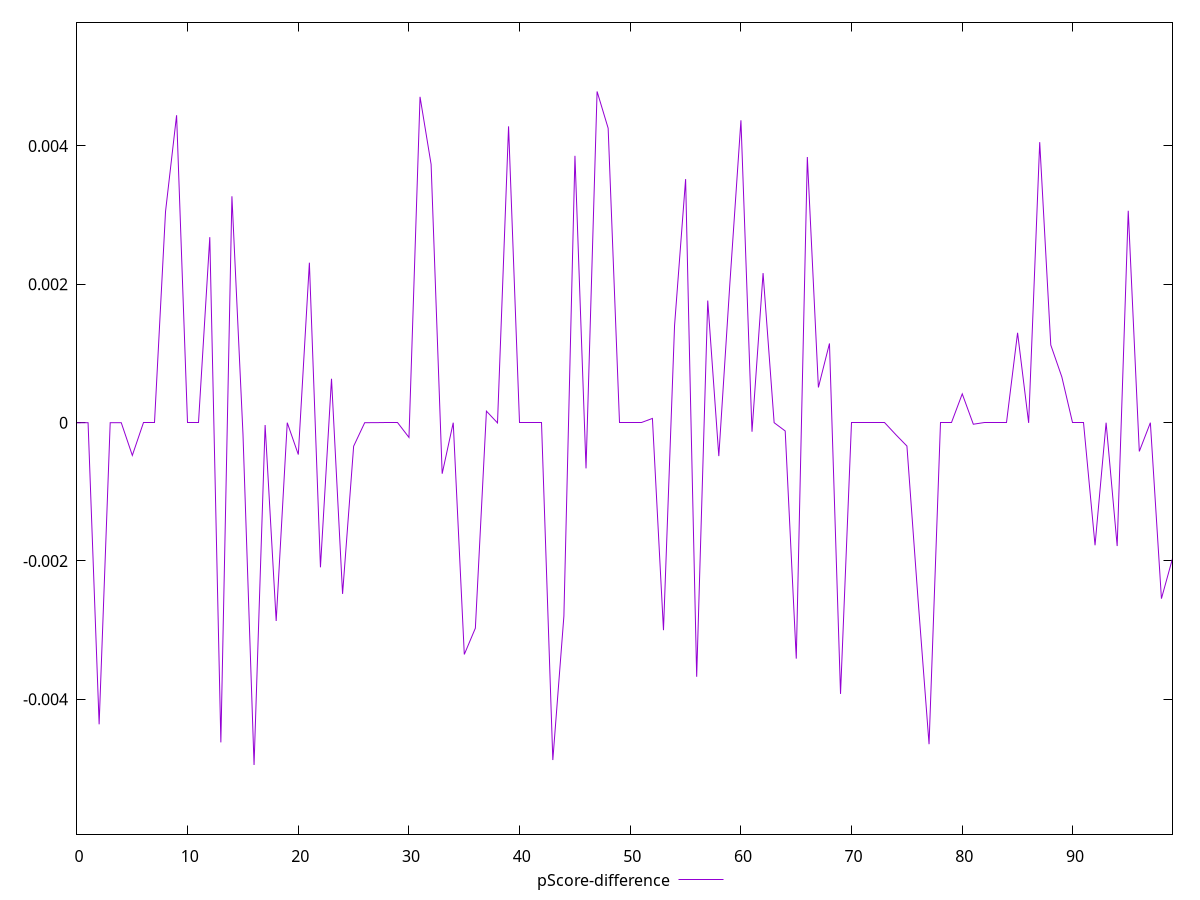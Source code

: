 reset

$pScoreDifference <<EOF
0 -0.0000031519997925055776
1 -6.619511143668433e-7
2 -0.004360642555056415
3 -6.619511143668433e-7
4 -0.0000012331643892693478
5 -0.00047359564932070164
6 -6.619511143668433e-7
7 -6.619511143668433e-7
8 0.0030508637433829255
9 0.0044439834776534015
10 -6.619511143668433e-7
11 -6.619511143668433e-7
12 0.002681517122939625
13 -0.0046224127612272126
14 0.0032720304670098427
15 -0.00016942154960719602
16 -0.004948652812911458
17 -0.00003409687928512817
18 -0.002867263764748107
19 -6.619511143668433e-7
20 -0.00046124259842883486
21 0.0023128106365276624
22 -0.0020910155664141117
23 0.000634649655834929
24 -0.002475961152683115
25 -0.00034064137935096994
26 -6.619511143668433e-7
27 1.5007299125624485e-8
28 -6.619511143668433e-7
29 -6.619511143668433e-7
30 -0.0002137694106406629
31 0.0047099390515308315
32 0.0037340782374805093
33 -0.000738331178549323
34 -6.619511143668433e-7
35 -0.0033509309073330718
36 -0.0029712596995735696
37 0.000166497031081847
38 -0.000004039723237592163
39 0.004283260782784515
40 -6.619511143668433e-7
41 -6.619511143668433e-7
42 -6.619511143668433e-7
43 -0.004877571632266875
44 -0.002797632513793946
45 0.0038574815643001026
46 -0.0006610026319585627
47 0.004787611204497666
48 0.004256008970394798
49 -6.619511143668433e-7
50 -6.619511143668433e-7
51 -6.619511143668433e-7
52 0.00006088420359640079
53 -0.00299984013924659
54 0.0014016611988948435
55 0.0035211335993085013
56 -0.0036735920645689646
57 0.0017648920372247967
58 -0.0004838784074374103
59 0.002011620996176744
60 0.004370899660539385
61 -0.00013148332345902514
62 0.0021614301835450878
63 -6.619511143668433e-7
64 -0.0001205244174697917
65 -0.0034119437522509566
66 0.0038400114912698347
67 0.0005088163342785723
68 0.0011446488920791031
69 -0.003921774875472184
70 -6.619511143668433e-7
71 -6.619511143668433e-7
72 -6.619511143668433e-7
73 -6.619511143668433e-7
74 -0.00017414333616283528
75 -0.0003385382290408412
76 -0.002544419243898366
77 -0.0046486895325165145
78 -6.619511143668433e-7
79 -6.619511143668433e-7
80 0.0004158027724444624
81 -0.000022869440840955768
82 -6.619511143668433e-7
83 -6.619511143668433e-7
84 -6.619511143668433e-7
85 0.00129898060240341
86 -0.000003484364625494507
87 0.004054984955256691
88 0.0011223807404279196
89 0.0006605577170090138
90 -6.619511143668433e-7
91 -6.619511143668433e-7
92 -0.0017726760024742716
93 -6.619511143668433e-7
94 -0.0017841306305139693
95 0.0030630787213630217
96 -0.0004158525335617447
97 -6.619511143668433e-7
98 -0.002544419243898366
99 -0.0019643850535644436
EOF

set key outside below
set xrange [0:99]
set yrange [-0.005948652812911458:0.005787611204497666]
set trange [-0.005948652812911458:0.005787611204497666]
set terminal svg size 640, 500 enhanced background rgb 'white'
set output "report_00013_2021-02-09T12-04-24.940Z/estimated-input-latency/samples/pages+cached+noadtech+nomedia/pScore-difference/values.svg"

plot $pScoreDifference title "pScore-difference" with line

reset
